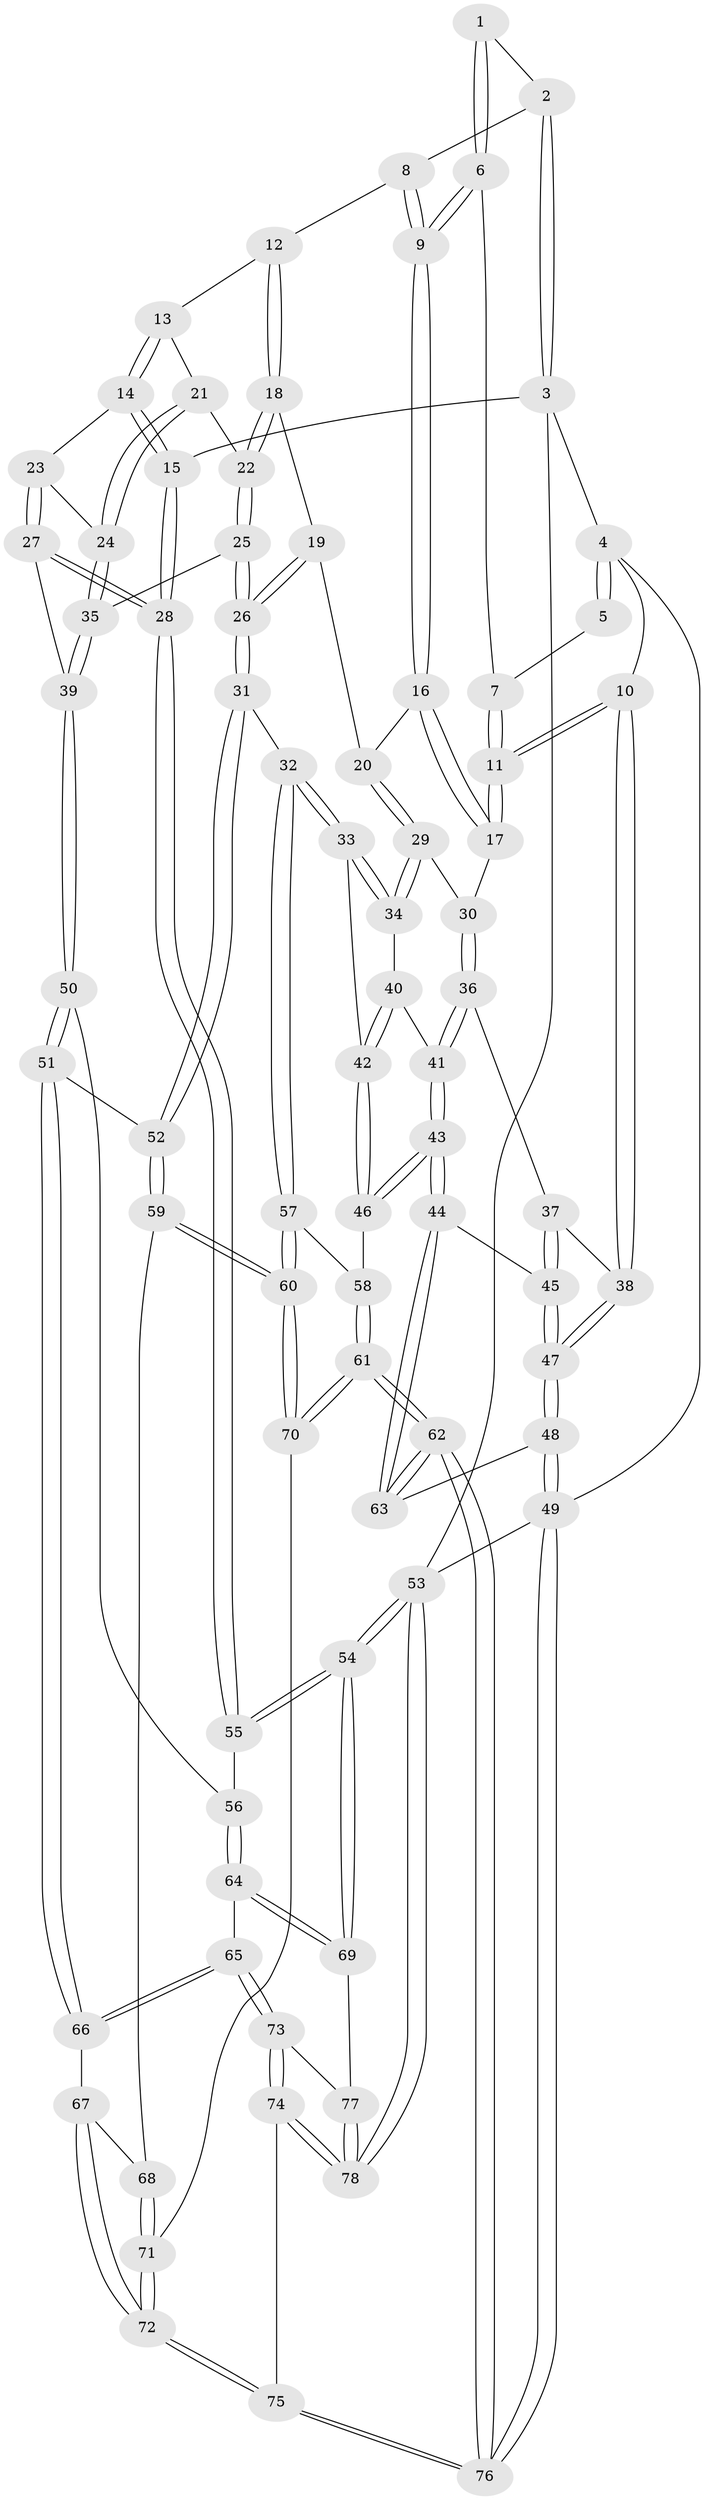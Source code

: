 // Generated by graph-tools (version 1.1) at 2025/27/03/09/25 03:27:12]
// undirected, 78 vertices, 192 edges
graph export_dot {
graph [start="1"]
  node [color=gray90,style=filled];
  1 [pos="+0.32722249158667654+0"];
  2 [pos="+0.47467338928040176+0"];
  3 [pos="+1+0"];
  4 [pos="+0+0"];
  5 [pos="+0.274250650525777+0"];
  6 [pos="+0.2808578746594592+0.16449758661639857"];
  7 [pos="+0.21404010911298085+0.10780682885186715"];
  8 [pos="+0.49579942464082105+0"];
  9 [pos="+0.2998414436284557+0.21772338382193926"];
  10 [pos="+0+0.13368984688161528"];
  11 [pos="+0+0.17916061906127595"];
  12 [pos="+0.5600080470090619+0.10722253677948042"];
  13 [pos="+0.6079924939561663+0.145369420853455"];
  14 [pos="+0.7548552907463458+0.16768181947079014"];
  15 [pos="+1+0"];
  16 [pos="+0.2986032228622675+0.24305540961718627"];
  17 [pos="+0.09722648410323015+0.24564886856164714"];
  18 [pos="+0.42158353445095625+0.25081280798369215"];
  19 [pos="+0.4014688737315961+0.25883139308907754"];
  20 [pos="+0.30233126568861046+0.2469874075493567"];
  21 [pos="+0.6057205867286516+0.16361412168610623"];
  22 [pos="+0.5429091937079544+0.33148950390198695"];
  23 [pos="+0.7670558651028816+0.26391184528007533"];
  24 [pos="+0.6514233571150766+0.3585627758805203"];
  25 [pos="+0.565945261420488+0.4231697142298666"];
  26 [pos="+0.4606609894589282+0.4725383137055879"];
  27 [pos="+0.8327813618552007+0.3590582845948334"];
  28 [pos="+1+0.4260615250332852"];
  29 [pos="+0.2904109221007624+0.3692561965189136"];
  30 [pos="+0.15629075030570283+0.3729563272819054"];
  31 [pos="+0.4431041626596925+0.49046569135484835"];
  32 [pos="+0.4196420646872736+0.5071128468819593"];
  33 [pos="+0.3811747359519914+0.4977542691569101"];
  34 [pos="+0.2933838746756367+0.3813048607209128"];
  35 [pos="+0.6172370464642581+0.42909100792807214"];
  36 [pos="+0.14910188414653072+0.45195984558686547"];
  37 [pos="+0.03515127060724084+0.4291945327994612"];
  38 [pos="+0+0.3329731324807233"];
  39 [pos="+0.6854259863058739+0.48189368416257394"];
  40 [pos="+0.1838749167063448+0.4611466238150133"];
  41 [pos="+0.1595815372666932+0.46700454020609367"];
  42 [pos="+0.34098971661817845+0.5140947843502472"];
  43 [pos="+0.1481439592726765+0.5875768617033152"];
  44 [pos="+0.12992530911512495+0.601303067548995"];
  45 [pos="+0.11375889515682017+0.5963988015416373"];
  46 [pos="+0.2314630018792885+0.5916954472400112"];
  47 [pos="+0+0.5493042239072226"];
  48 [pos="+0+0.7648226717178576"];
  49 [pos="+0+1"];
  50 [pos="+0.7096796509044083+0.547045666363057"];
  51 [pos="+0.6698575914695174+0.602374230063122"];
  52 [pos="+0.6165449737215992+0.6132322109772563"];
  53 [pos="+1+1"];
  54 [pos="+1+0.7774915893510042"];
  55 [pos="+1+0.48428545621385705"];
  56 [pos="+0.8306758815152556+0.5856387117325428"];
  57 [pos="+0.43321537071717436+0.6346620054792184"];
  58 [pos="+0.26193733776863787+0.6381575713737037"];
  59 [pos="+0.5166444206683315+0.6767465422648387"];
  60 [pos="+0.43562020260529016+0.6440061438677668"];
  61 [pos="+0.3019638729672044+0.7854481155952152"];
  62 [pos="+0.23241057499082787+0.8857314848637007"];
  63 [pos="+0.121754786101274+0.7334706186894947"];
  64 [pos="+0.8253306899722751+0.6888615296064681"];
  65 [pos="+0.7476325840595984+0.7924542674889428"];
  66 [pos="+0.6798273205284507+0.7559324616855982"];
  67 [pos="+0.621223554169275+0.7719192597688838"];
  68 [pos="+0.5173938135569139+0.6780376683286333"];
  69 [pos="+0.9941075323231693+0.7872026703859911"];
  70 [pos="+0.3824452908021204+0.7308443790706427"];
  71 [pos="+0.4985706962603288+0.8233571197117956"];
  72 [pos="+0.5322124842469865+0.882885586059709"];
  73 [pos="+0.7771540137756957+0.8573564253986868"];
  74 [pos="+0.5761831242396572+1"];
  75 [pos="+0.4934942799330527+1"];
  76 [pos="+0.2276488763366764+1"];
  77 [pos="+0.8054643066152051+0.8618037033254212"];
  78 [pos="+1+1"];
  1 -- 2;
  1 -- 6;
  1 -- 6;
  2 -- 3;
  2 -- 3;
  2 -- 8;
  3 -- 4;
  3 -- 15;
  3 -- 53;
  4 -- 5;
  4 -- 5;
  4 -- 10;
  4 -- 49;
  5 -- 7;
  6 -- 7;
  6 -- 9;
  6 -- 9;
  7 -- 11;
  7 -- 11;
  8 -- 9;
  8 -- 9;
  8 -- 12;
  9 -- 16;
  9 -- 16;
  10 -- 11;
  10 -- 11;
  10 -- 38;
  10 -- 38;
  11 -- 17;
  11 -- 17;
  12 -- 13;
  12 -- 18;
  12 -- 18;
  13 -- 14;
  13 -- 14;
  13 -- 21;
  14 -- 15;
  14 -- 15;
  14 -- 23;
  15 -- 28;
  15 -- 28;
  16 -- 17;
  16 -- 17;
  16 -- 20;
  17 -- 30;
  18 -- 19;
  18 -- 22;
  18 -- 22;
  19 -- 20;
  19 -- 26;
  19 -- 26;
  20 -- 29;
  20 -- 29;
  21 -- 22;
  21 -- 24;
  21 -- 24;
  22 -- 25;
  22 -- 25;
  23 -- 24;
  23 -- 27;
  23 -- 27;
  24 -- 35;
  24 -- 35;
  25 -- 26;
  25 -- 26;
  25 -- 35;
  26 -- 31;
  26 -- 31;
  27 -- 28;
  27 -- 28;
  27 -- 39;
  28 -- 55;
  28 -- 55;
  29 -- 30;
  29 -- 34;
  29 -- 34;
  30 -- 36;
  30 -- 36;
  31 -- 32;
  31 -- 52;
  31 -- 52;
  32 -- 33;
  32 -- 33;
  32 -- 57;
  32 -- 57;
  33 -- 34;
  33 -- 34;
  33 -- 42;
  34 -- 40;
  35 -- 39;
  35 -- 39;
  36 -- 37;
  36 -- 41;
  36 -- 41;
  37 -- 38;
  37 -- 45;
  37 -- 45;
  38 -- 47;
  38 -- 47;
  39 -- 50;
  39 -- 50;
  40 -- 41;
  40 -- 42;
  40 -- 42;
  41 -- 43;
  41 -- 43;
  42 -- 46;
  42 -- 46;
  43 -- 44;
  43 -- 44;
  43 -- 46;
  43 -- 46;
  44 -- 45;
  44 -- 63;
  44 -- 63;
  45 -- 47;
  45 -- 47;
  46 -- 58;
  47 -- 48;
  47 -- 48;
  48 -- 49;
  48 -- 49;
  48 -- 63;
  49 -- 76;
  49 -- 76;
  49 -- 53;
  50 -- 51;
  50 -- 51;
  50 -- 56;
  51 -- 52;
  51 -- 66;
  51 -- 66;
  52 -- 59;
  52 -- 59;
  53 -- 54;
  53 -- 54;
  53 -- 78;
  53 -- 78;
  54 -- 55;
  54 -- 55;
  54 -- 69;
  54 -- 69;
  55 -- 56;
  56 -- 64;
  56 -- 64;
  57 -- 58;
  57 -- 60;
  57 -- 60;
  58 -- 61;
  58 -- 61;
  59 -- 60;
  59 -- 60;
  59 -- 68;
  60 -- 70;
  60 -- 70;
  61 -- 62;
  61 -- 62;
  61 -- 70;
  61 -- 70;
  62 -- 63;
  62 -- 63;
  62 -- 76;
  62 -- 76;
  64 -- 65;
  64 -- 69;
  64 -- 69;
  65 -- 66;
  65 -- 66;
  65 -- 73;
  65 -- 73;
  66 -- 67;
  67 -- 68;
  67 -- 72;
  67 -- 72;
  68 -- 71;
  68 -- 71;
  69 -- 77;
  70 -- 71;
  71 -- 72;
  71 -- 72;
  72 -- 75;
  72 -- 75;
  73 -- 74;
  73 -- 74;
  73 -- 77;
  74 -- 75;
  74 -- 78;
  74 -- 78;
  75 -- 76;
  75 -- 76;
  77 -- 78;
  77 -- 78;
}
